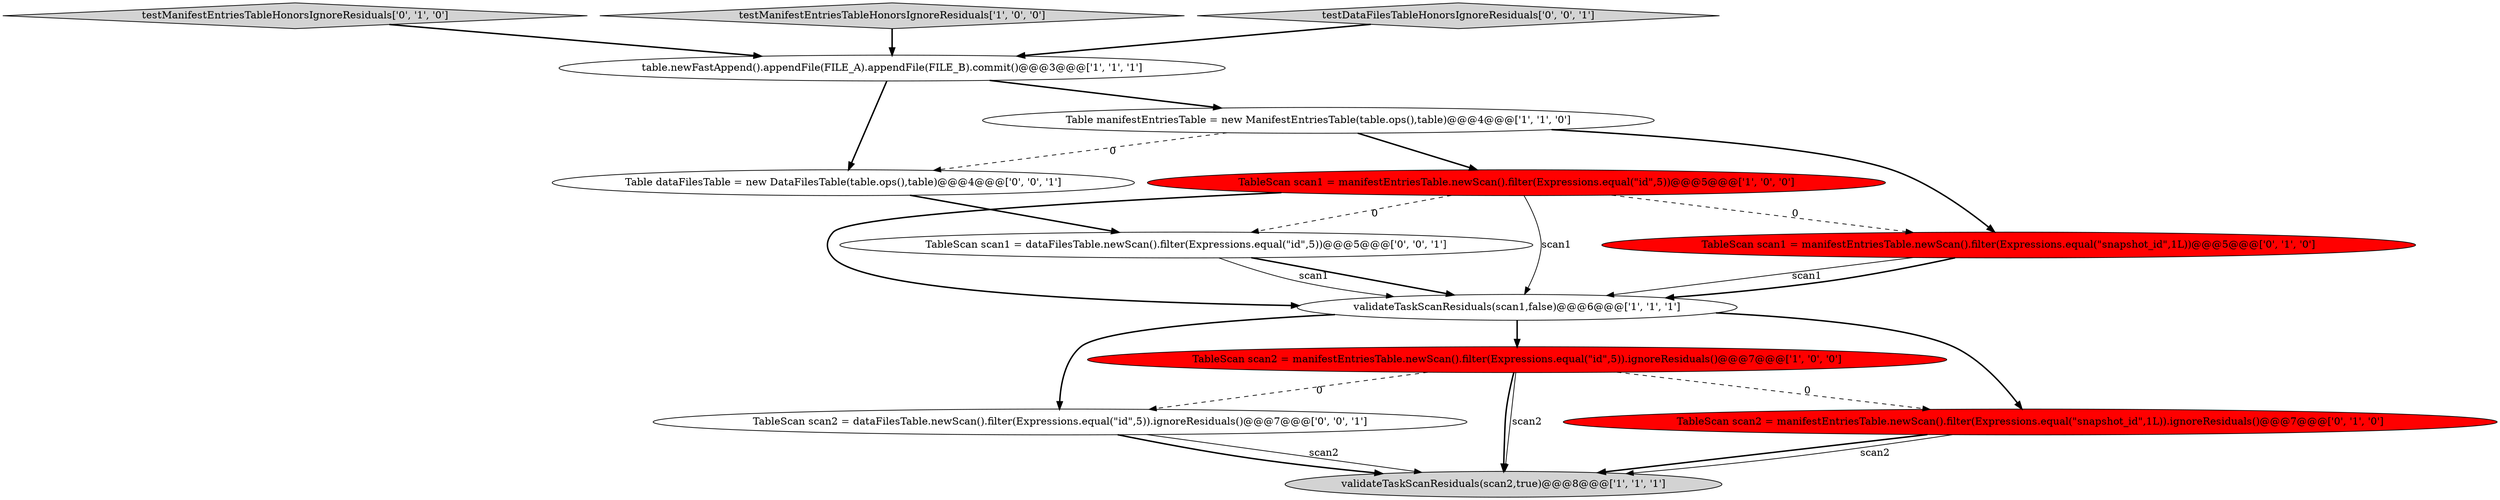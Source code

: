 digraph {
8 [style = filled, label = "TableScan scan2 = manifestEntriesTable.newScan().filter(Expressions.equal(\"snapshot_id\",1L)).ignoreResiduals()@@@7@@@['0', '1', '0']", fillcolor = red, shape = ellipse image = "AAA1AAABBB2BBB"];
11 [style = filled, label = "TableScan scan1 = dataFilesTable.newScan().filter(Expressions.equal(\"id\",5))@@@5@@@['0', '0', '1']", fillcolor = white, shape = ellipse image = "AAA0AAABBB3BBB"];
1 [style = filled, label = "Table manifestEntriesTable = new ManifestEntriesTable(table.ops(),table)@@@4@@@['1', '1', '0']", fillcolor = white, shape = ellipse image = "AAA0AAABBB1BBB"];
3 [style = filled, label = "TableScan scan2 = manifestEntriesTable.newScan().filter(Expressions.equal(\"id\",5)).ignoreResiduals()@@@7@@@['1', '0', '0']", fillcolor = red, shape = ellipse image = "AAA1AAABBB1BBB"];
9 [style = filled, label = "testManifestEntriesTableHonorsIgnoreResiduals['0', '1', '0']", fillcolor = lightgray, shape = diamond image = "AAA0AAABBB2BBB"];
10 [style = filled, label = "TableScan scan2 = dataFilesTable.newScan().filter(Expressions.equal(\"id\",5)).ignoreResiduals()@@@7@@@['0', '0', '1']", fillcolor = white, shape = ellipse image = "AAA0AAABBB3BBB"];
5 [style = filled, label = "TableScan scan1 = manifestEntriesTable.newScan().filter(Expressions.equal(\"id\",5))@@@5@@@['1', '0', '0']", fillcolor = red, shape = ellipse image = "AAA1AAABBB1BBB"];
2 [style = filled, label = "validateTaskScanResiduals(scan1,false)@@@6@@@['1', '1', '1']", fillcolor = white, shape = ellipse image = "AAA0AAABBB1BBB"];
4 [style = filled, label = "table.newFastAppend().appendFile(FILE_A).appendFile(FILE_B).commit()@@@3@@@['1', '1', '1']", fillcolor = white, shape = ellipse image = "AAA0AAABBB1BBB"];
6 [style = filled, label = "validateTaskScanResiduals(scan2,true)@@@8@@@['1', '1', '1']", fillcolor = lightgray, shape = ellipse image = "AAA0AAABBB1BBB"];
0 [style = filled, label = "testManifestEntriesTableHonorsIgnoreResiduals['1', '0', '0']", fillcolor = lightgray, shape = diamond image = "AAA0AAABBB1BBB"];
7 [style = filled, label = "TableScan scan1 = manifestEntriesTable.newScan().filter(Expressions.equal(\"snapshot_id\",1L))@@@5@@@['0', '1', '0']", fillcolor = red, shape = ellipse image = "AAA1AAABBB2BBB"];
12 [style = filled, label = "testDataFilesTableHonorsIgnoreResiduals['0', '0', '1']", fillcolor = lightgray, shape = diamond image = "AAA0AAABBB3BBB"];
13 [style = filled, label = "Table dataFilesTable = new DataFilesTable(table.ops(),table)@@@4@@@['0', '0', '1']", fillcolor = white, shape = ellipse image = "AAA0AAABBB3BBB"];
1->5 [style = bold, label=""];
3->6 [style = solid, label="scan2"];
7->2 [style = solid, label="scan1"];
9->4 [style = bold, label=""];
2->3 [style = bold, label=""];
4->13 [style = bold, label=""];
3->6 [style = bold, label=""];
8->6 [style = bold, label=""];
2->10 [style = bold, label=""];
10->6 [style = solid, label="scan2"];
1->7 [style = bold, label=""];
13->11 [style = bold, label=""];
10->6 [style = bold, label=""];
11->2 [style = bold, label=""];
5->2 [style = solid, label="scan1"];
8->6 [style = solid, label="scan2"];
1->13 [style = dashed, label="0"];
5->2 [style = bold, label=""];
12->4 [style = bold, label=""];
5->11 [style = dashed, label="0"];
0->4 [style = bold, label=""];
7->2 [style = bold, label=""];
3->8 [style = dashed, label="0"];
4->1 [style = bold, label=""];
3->10 [style = dashed, label="0"];
5->7 [style = dashed, label="0"];
11->2 [style = solid, label="scan1"];
2->8 [style = bold, label=""];
}
